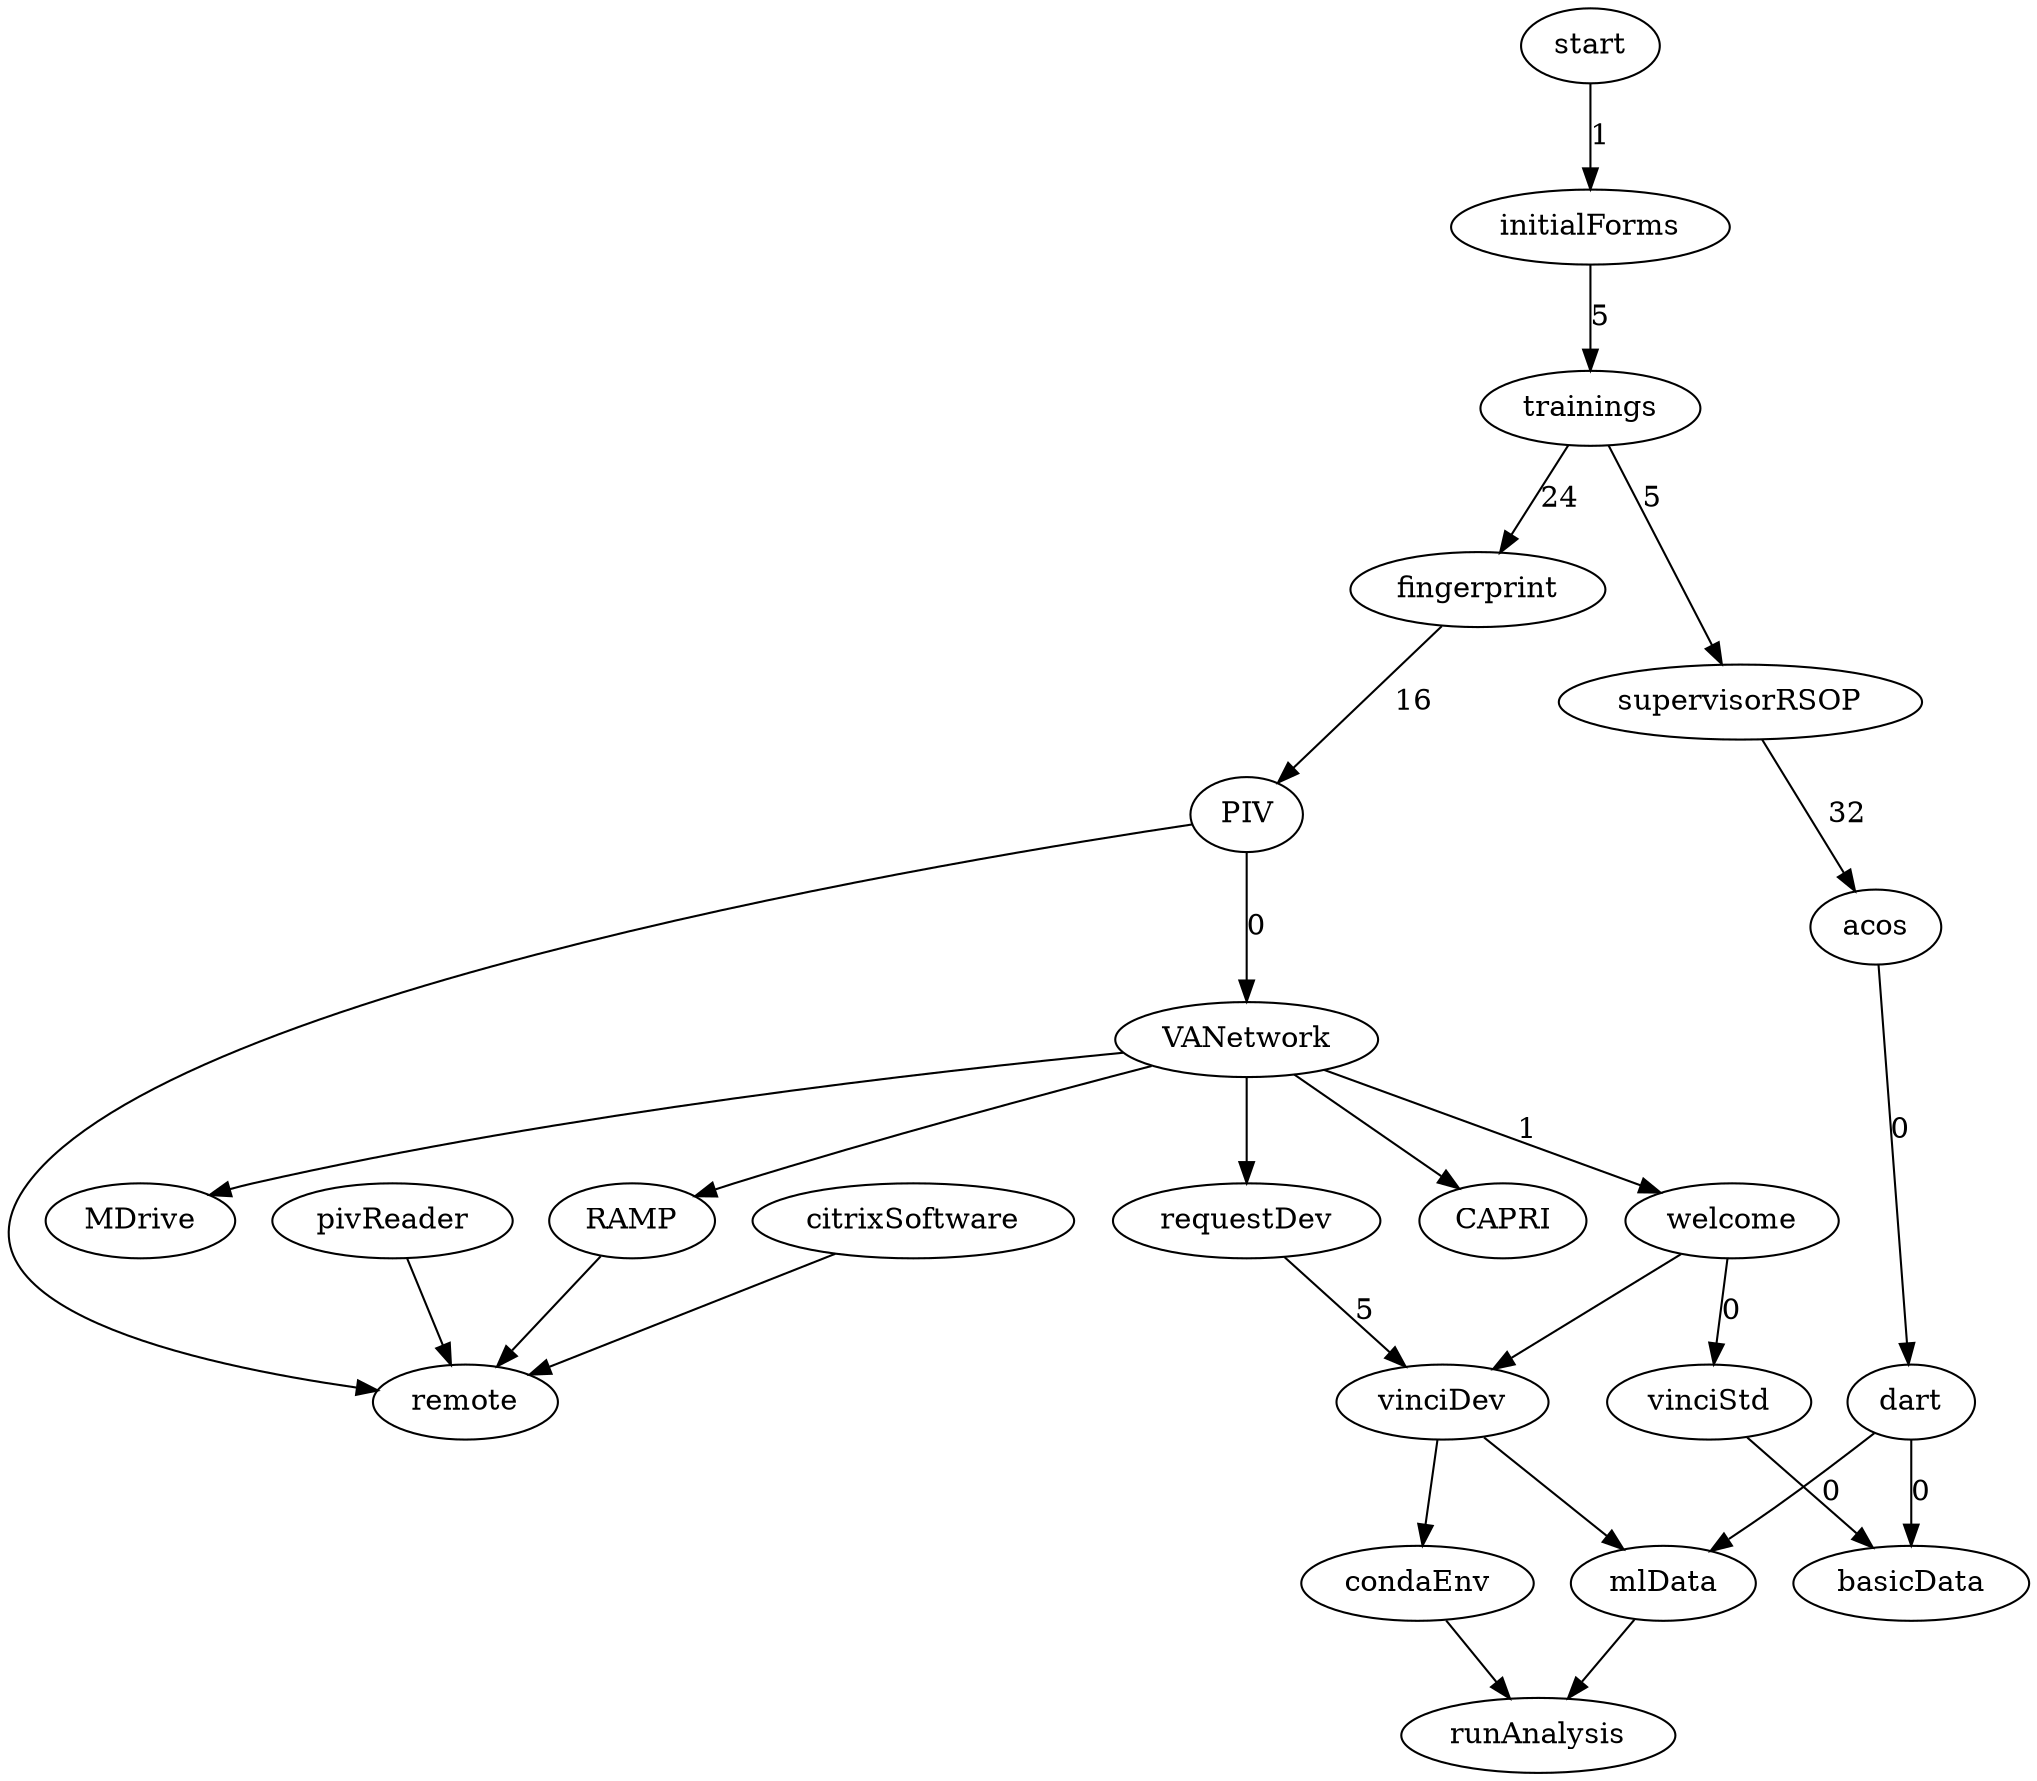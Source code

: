 digraph {

welcome -> vinciStd [label = 0]
welcome -> vinciDev
vinciStd -> basicData [label = 0]
requestDev -> vinciDev [label = 5] // Not sure??
vinciDev -> mlData
dart -> mlData
dart -> basicData [label = 0]

mlData -> runAnalysis
condaEnv -> runAnalysis

pivReader -> remote
RAMP -> remote
citrixSoftware -> remote

PIV -> VANetwork [label = 0]
PIV -> remote

VANetwork -> RAMP
VANetwork -> CAPRI
VANetwork -> MDrive
VANetwork -> welcome [label = 1]

acos -> dart [label = 0]
supervisorRSOP -> acos [label = 32]
start -> initialForms [label = 1]
initialForms -> trainings [label = 5]
trainings -> fingerprint [label = 24]
fingerprint -> PIV [label = 16]
trainings -> supervisorRSOP [label = 5]
VANetwork -> requestDev
vinciDev -> condaEnv

}
